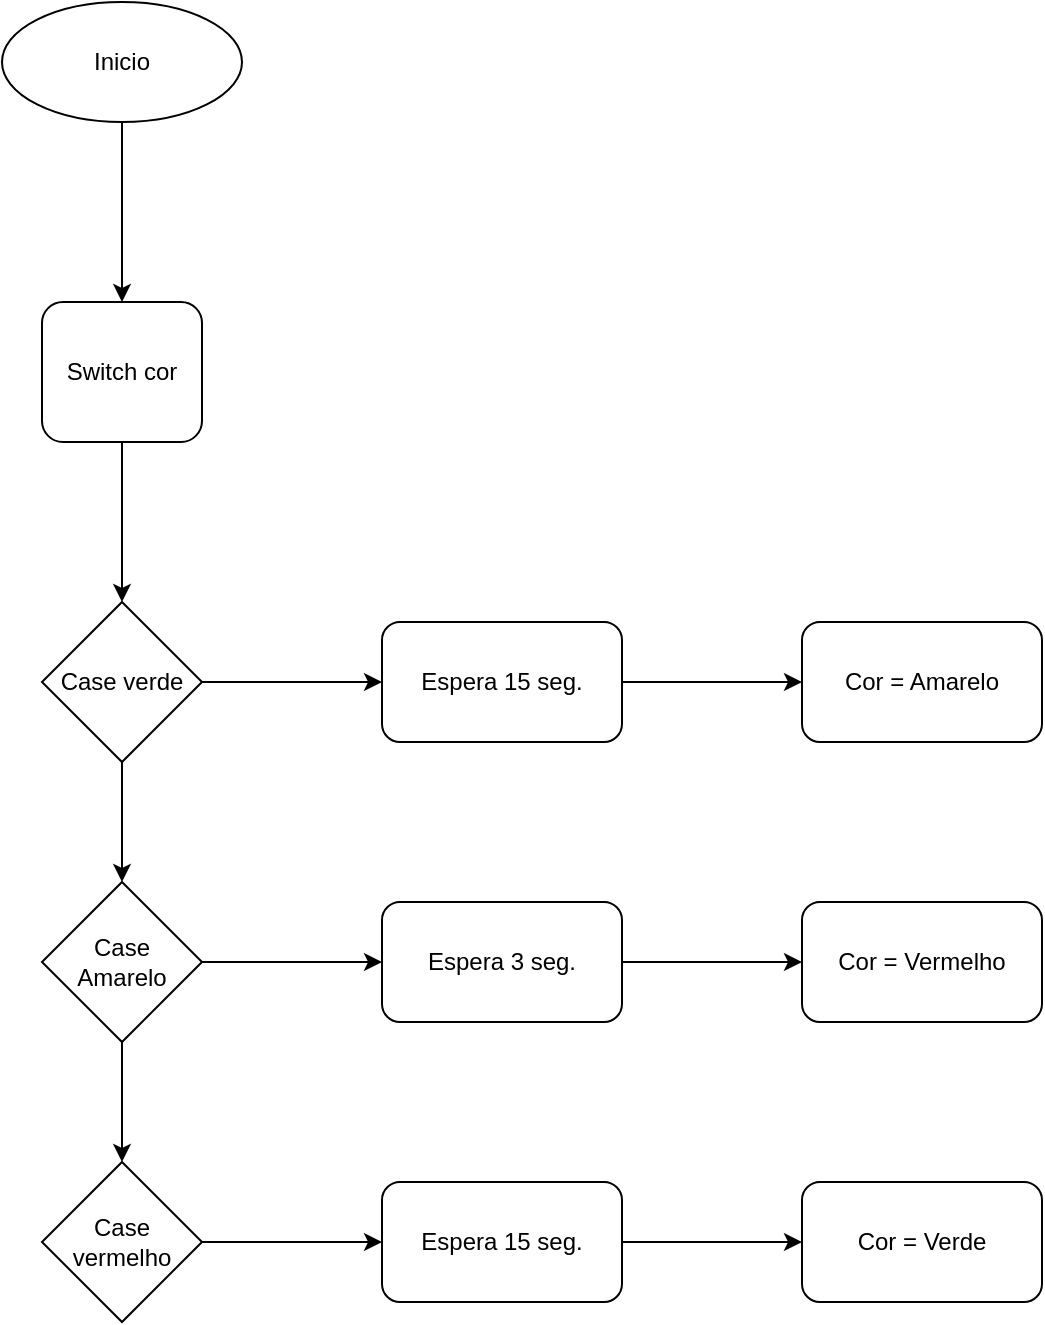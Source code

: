 <mxfile version="20.8.23" type="device"><diagram name="Página-1" id="A9H4lY8bZNWityAzOi1Z"><mxGraphModel dx="5058" dy="955" grid="1" gridSize="10" guides="1" tooltips="1" connect="1" arrows="1" fold="1" page="1" pageScale="1" pageWidth="827" pageHeight="1169" math="0" shadow="0"><root><mxCell id="0"/><mxCell id="1" parent="0"/><mxCell id="C7GKQeZ6pNelGLOmiElL-9" style="edgeStyle=orthogonalEdgeStyle;rounded=0;orthogonalLoop=1;jettySize=auto;html=1;exitX=0.5;exitY=1;exitDx=0;exitDy=0;entryX=0.5;entryY=0;entryDx=0;entryDy=0;" edge="1" parent="1" source="C7GKQeZ6pNelGLOmiElL-2" target="C7GKQeZ6pNelGLOmiElL-5"><mxGeometry relative="1" as="geometry"/></mxCell><mxCell id="C7GKQeZ6pNelGLOmiElL-2" value="Inicio" style="ellipse;whiteSpace=wrap;html=1;" vertex="1" parent="1"><mxGeometry x="-3180" y="90" width="120" height="60" as="geometry"/></mxCell><mxCell id="C7GKQeZ6pNelGLOmiElL-10" style="edgeStyle=orthogonalEdgeStyle;rounded=0;orthogonalLoop=1;jettySize=auto;html=1;exitX=0.5;exitY=1;exitDx=0;exitDy=0;" edge="1" parent="1" source="C7GKQeZ6pNelGLOmiElL-5" target="C7GKQeZ6pNelGLOmiElL-6"><mxGeometry relative="1" as="geometry"/></mxCell><mxCell id="C7GKQeZ6pNelGLOmiElL-5" value="Switch cor" style="rounded=1;whiteSpace=wrap;html=1;" vertex="1" parent="1"><mxGeometry x="-3160" y="240" width="80" height="70" as="geometry"/></mxCell><mxCell id="C7GKQeZ6pNelGLOmiElL-11" style="edgeStyle=orthogonalEdgeStyle;rounded=0;orthogonalLoop=1;jettySize=auto;html=1;exitX=0.5;exitY=1;exitDx=0;exitDy=0;" edge="1" parent="1" source="C7GKQeZ6pNelGLOmiElL-6" target="C7GKQeZ6pNelGLOmiElL-7"><mxGeometry relative="1" as="geometry"/></mxCell><mxCell id="C7GKQeZ6pNelGLOmiElL-14" style="edgeStyle=orthogonalEdgeStyle;rounded=0;orthogonalLoop=1;jettySize=auto;html=1;exitX=1;exitY=0.5;exitDx=0;exitDy=0;entryX=0;entryY=0.5;entryDx=0;entryDy=0;" edge="1" parent="1" source="C7GKQeZ6pNelGLOmiElL-6" target="C7GKQeZ6pNelGLOmiElL-13"><mxGeometry relative="1" as="geometry"/></mxCell><mxCell id="C7GKQeZ6pNelGLOmiElL-6" value="Case verde" style="rhombus;whiteSpace=wrap;html=1;" vertex="1" parent="1"><mxGeometry x="-3160" y="390" width="80" height="80" as="geometry"/></mxCell><mxCell id="C7GKQeZ6pNelGLOmiElL-12" style="edgeStyle=orthogonalEdgeStyle;rounded=0;orthogonalLoop=1;jettySize=auto;html=1;exitX=0.5;exitY=1;exitDx=0;exitDy=0;entryX=0.5;entryY=0;entryDx=0;entryDy=0;" edge="1" parent="1" source="C7GKQeZ6pNelGLOmiElL-7" target="C7GKQeZ6pNelGLOmiElL-8"><mxGeometry relative="1" as="geometry"/></mxCell><mxCell id="C7GKQeZ6pNelGLOmiElL-19" style="edgeStyle=orthogonalEdgeStyle;rounded=0;orthogonalLoop=1;jettySize=auto;html=1;exitX=1;exitY=0.5;exitDx=0;exitDy=0;" edge="1" parent="1" source="C7GKQeZ6pNelGLOmiElL-7" target="C7GKQeZ6pNelGLOmiElL-17"><mxGeometry relative="1" as="geometry"/></mxCell><mxCell id="C7GKQeZ6pNelGLOmiElL-7" value="Case &lt;br&gt;Amarelo" style="rhombus;whiteSpace=wrap;html=1;" vertex="1" parent="1"><mxGeometry x="-3160" y="530" width="80" height="80" as="geometry"/></mxCell><mxCell id="C7GKQeZ6pNelGLOmiElL-24" style="edgeStyle=orthogonalEdgeStyle;rounded=0;orthogonalLoop=1;jettySize=auto;html=1;exitX=1;exitY=0.5;exitDx=0;exitDy=0;entryX=0;entryY=0.5;entryDx=0;entryDy=0;" edge="1" parent="1" source="C7GKQeZ6pNelGLOmiElL-8" target="C7GKQeZ6pNelGLOmiElL-21"><mxGeometry relative="1" as="geometry"/></mxCell><mxCell id="C7GKQeZ6pNelGLOmiElL-8" value="Case vermelho" style="rhombus;whiteSpace=wrap;html=1;" vertex="1" parent="1"><mxGeometry x="-3160" y="670" width="80" height="80" as="geometry"/></mxCell><mxCell id="C7GKQeZ6pNelGLOmiElL-16" style="edgeStyle=orthogonalEdgeStyle;rounded=0;orthogonalLoop=1;jettySize=auto;html=1;exitX=1;exitY=0.5;exitDx=0;exitDy=0;" edge="1" parent="1" source="C7GKQeZ6pNelGLOmiElL-13" target="C7GKQeZ6pNelGLOmiElL-15"><mxGeometry relative="1" as="geometry"/></mxCell><mxCell id="C7GKQeZ6pNelGLOmiElL-13" value="Espera 15 seg." style="rounded=1;whiteSpace=wrap;html=1;" vertex="1" parent="1"><mxGeometry x="-2990" y="400" width="120" height="60" as="geometry"/></mxCell><mxCell id="C7GKQeZ6pNelGLOmiElL-15" value="Cor = Amarelo" style="rounded=1;whiteSpace=wrap;html=1;" vertex="1" parent="1"><mxGeometry x="-2780" y="400" width="120" height="60" as="geometry"/></mxCell><mxCell id="C7GKQeZ6pNelGLOmiElL-20" style="edgeStyle=orthogonalEdgeStyle;rounded=0;orthogonalLoop=1;jettySize=auto;html=1;exitX=1;exitY=0.5;exitDx=0;exitDy=0;" edge="1" parent="1" source="C7GKQeZ6pNelGLOmiElL-17" target="C7GKQeZ6pNelGLOmiElL-18"><mxGeometry relative="1" as="geometry"/></mxCell><mxCell id="C7GKQeZ6pNelGLOmiElL-17" value="Espera 3 seg." style="rounded=1;whiteSpace=wrap;html=1;" vertex="1" parent="1"><mxGeometry x="-2990" y="540" width="120" height="60" as="geometry"/></mxCell><mxCell id="C7GKQeZ6pNelGLOmiElL-18" value="Cor = Vermelho" style="rounded=1;whiteSpace=wrap;html=1;" vertex="1" parent="1"><mxGeometry x="-2780" y="540" width="120" height="60" as="geometry"/></mxCell><mxCell id="C7GKQeZ6pNelGLOmiElL-25" style="edgeStyle=orthogonalEdgeStyle;rounded=0;orthogonalLoop=1;jettySize=auto;html=1;exitX=1;exitY=0.5;exitDx=0;exitDy=0;" edge="1" parent="1" source="C7GKQeZ6pNelGLOmiElL-21" target="C7GKQeZ6pNelGLOmiElL-22"><mxGeometry relative="1" as="geometry"/></mxCell><mxCell id="C7GKQeZ6pNelGLOmiElL-21" value="Espera 15 seg." style="rounded=1;whiteSpace=wrap;html=1;" vertex="1" parent="1"><mxGeometry x="-2990" y="680" width="120" height="60" as="geometry"/></mxCell><mxCell id="C7GKQeZ6pNelGLOmiElL-22" value="Cor = Verde" style="rounded=1;whiteSpace=wrap;html=1;" vertex="1" parent="1"><mxGeometry x="-2780" y="680" width="120" height="60" as="geometry"/></mxCell></root></mxGraphModel></diagram></mxfile>